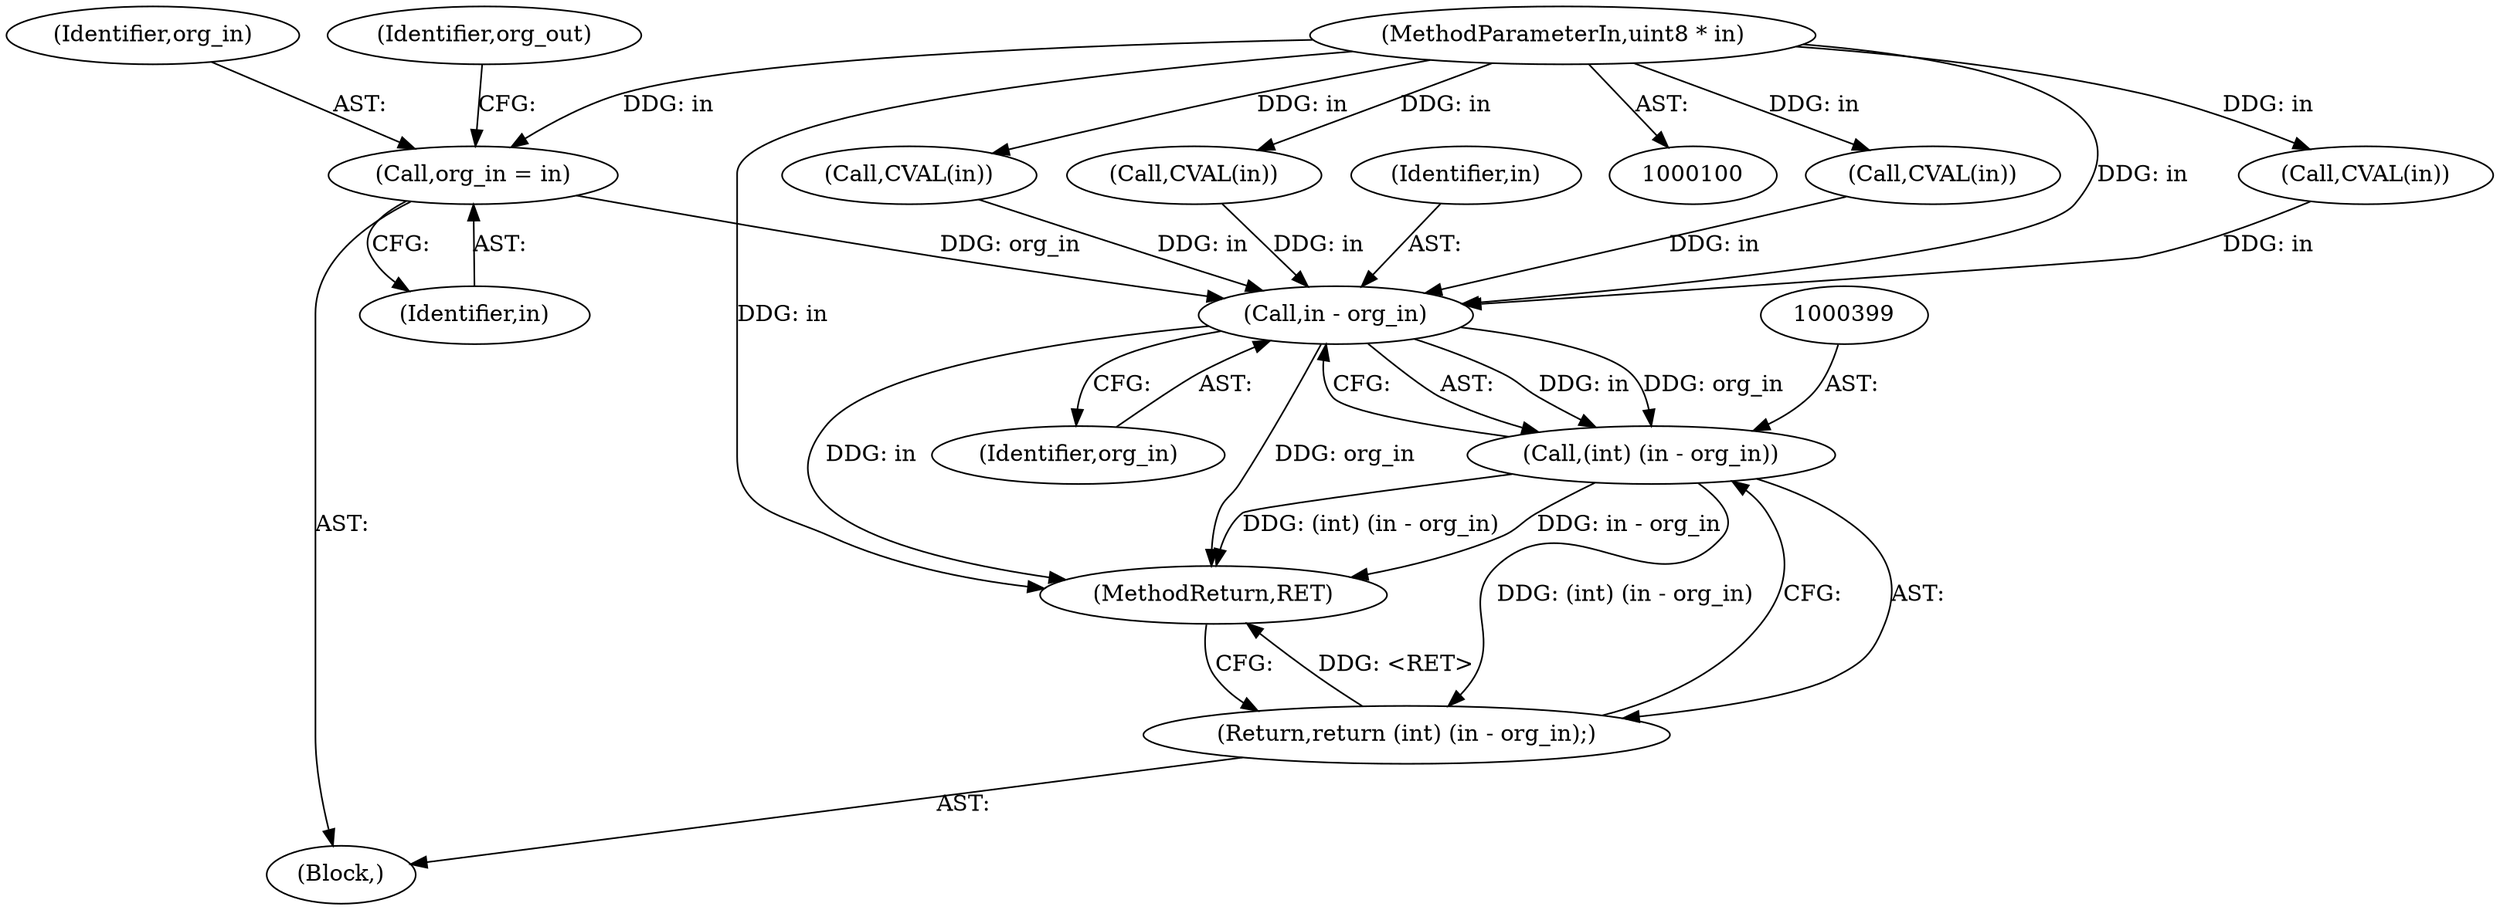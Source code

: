 digraph "0_rdesktop_4dca546d04321a610c1835010b5dad85163b65e1_0@pointer" {
"1000121" [label="(Call,org_in = in)"];
"1000101" [label="(MethodParameterIn,uint8 * in)"];
"1000400" [label="(Call,in - org_in)"];
"1000398" [label="(Call,(int) (in - org_in))"];
"1000397" [label="(Return,return (int) (in - org_in);)"];
"1000122" [label="(Identifier,org_in)"];
"1000401" [label="(Identifier,in)"];
"1000121" [label="(Call,org_in = in)"];
"1000123" [label="(Identifier,in)"];
"1000403" [label="(MethodReturn,RET)"];
"1000106" [label="(Block,)"];
"1000125" [label="(Identifier,org_out)"];
"1000398" [label="(Call,(int) (in - org_in))"];
"1000402" [label="(Identifier,org_in)"];
"1000223" [label="(Call,CVAL(in))"];
"1000312" [label="(Call,CVAL(in))"];
"1000176" [label="(Call,CVAL(in))"];
"1000400" [label="(Call,in - org_in)"];
"1000397" [label="(Return,return (int) (in - org_in);)"];
"1000101" [label="(MethodParameterIn,uint8 * in)"];
"1000265" [label="(Call,CVAL(in))"];
"1000121" -> "1000106"  [label="AST: "];
"1000121" -> "1000123"  [label="CFG: "];
"1000122" -> "1000121"  [label="AST: "];
"1000123" -> "1000121"  [label="AST: "];
"1000125" -> "1000121"  [label="CFG: "];
"1000101" -> "1000121"  [label="DDG: in"];
"1000121" -> "1000400"  [label="DDG: org_in"];
"1000101" -> "1000100"  [label="AST: "];
"1000101" -> "1000403"  [label="DDG: in"];
"1000101" -> "1000176"  [label="DDG: in"];
"1000101" -> "1000223"  [label="DDG: in"];
"1000101" -> "1000265"  [label="DDG: in"];
"1000101" -> "1000312"  [label="DDG: in"];
"1000101" -> "1000400"  [label="DDG: in"];
"1000400" -> "1000398"  [label="AST: "];
"1000400" -> "1000402"  [label="CFG: "];
"1000401" -> "1000400"  [label="AST: "];
"1000402" -> "1000400"  [label="AST: "];
"1000398" -> "1000400"  [label="CFG: "];
"1000400" -> "1000403"  [label="DDG: in"];
"1000400" -> "1000403"  [label="DDG: org_in"];
"1000400" -> "1000398"  [label="DDG: in"];
"1000400" -> "1000398"  [label="DDG: org_in"];
"1000312" -> "1000400"  [label="DDG: in"];
"1000265" -> "1000400"  [label="DDG: in"];
"1000176" -> "1000400"  [label="DDG: in"];
"1000223" -> "1000400"  [label="DDG: in"];
"1000398" -> "1000397"  [label="AST: "];
"1000399" -> "1000398"  [label="AST: "];
"1000397" -> "1000398"  [label="CFG: "];
"1000398" -> "1000403"  [label="DDG: (int) (in - org_in)"];
"1000398" -> "1000403"  [label="DDG: in - org_in"];
"1000398" -> "1000397"  [label="DDG: (int) (in - org_in)"];
"1000397" -> "1000106"  [label="AST: "];
"1000403" -> "1000397"  [label="CFG: "];
"1000397" -> "1000403"  [label="DDG: <RET>"];
}
